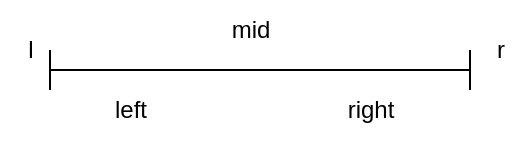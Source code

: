 <mxfile version="20.6.0" type="github">
  <diagram id="Dcu8O163nK0OR9Tb1uK9" name="第 1 页">
    <mxGraphModel dx="338" dy="199" grid="1" gridSize="10" guides="1" tooltips="1" connect="1" arrows="1" fold="1" page="1" pageScale="1" pageWidth="827" pageHeight="1169" math="0" shadow="0">
      <root>
        <mxCell id="0" />
        <mxCell id="1" parent="0" />
        <mxCell id="WOTNZ3QYwdDVWqU-q48a-1" value="" style="shape=crossbar;whiteSpace=wrap;html=1;rounded=1;" vertex="1" parent="1">
          <mxGeometry x="260" y="270" width="210" height="20" as="geometry" />
        </mxCell>
        <mxCell id="WOTNZ3QYwdDVWqU-q48a-2" value="l" style="text;html=1;align=center;verticalAlign=middle;resizable=0;points=[];autosize=1;strokeColor=none;fillColor=none;" vertex="1" parent="1">
          <mxGeometry x="235" y="255" width="30" height="30" as="geometry" />
        </mxCell>
        <mxCell id="WOTNZ3QYwdDVWqU-q48a-3" value="r" style="text;html=1;align=center;verticalAlign=middle;resizable=0;points=[];autosize=1;strokeColor=none;fillColor=none;" vertex="1" parent="1">
          <mxGeometry x="470" y="255" width="30" height="30" as="geometry" />
        </mxCell>
        <mxCell id="WOTNZ3QYwdDVWqU-q48a-4" value="mid" style="text;html=1;align=center;verticalAlign=middle;resizable=0;points=[];autosize=1;strokeColor=none;fillColor=none;" vertex="1" parent="1">
          <mxGeometry x="340" y="245" width="40" height="30" as="geometry" />
        </mxCell>
        <mxCell id="WOTNZ3QYwdDVWqU-q48a-5" value="left" style="text;html=1;align=center;verticalAlign=middle;resizable=0;points=[];autosize=1;strokeColor=none;fillColor=none;" vertex="1" parent="1">
          <mxGeometry x="280" y="285" width="40" height="30" as="geometry" />
        </mxCell>
        <mxCell id="WOTNZ3QYwdDVWqU-q48a-6" value="right" style="text;html=1;align=center;verticalAlign=middle;resizable=0;points=[];autosize=1;strokeColor=none;fillColor=none;" vertex="1" parent="1">
          <mxGeometry x="395" y="285" width="50" height="30" as="geometry" />
        </mxCell>
      </root>
    </mxGraphModel>
  </diagram>
</mxfile>
